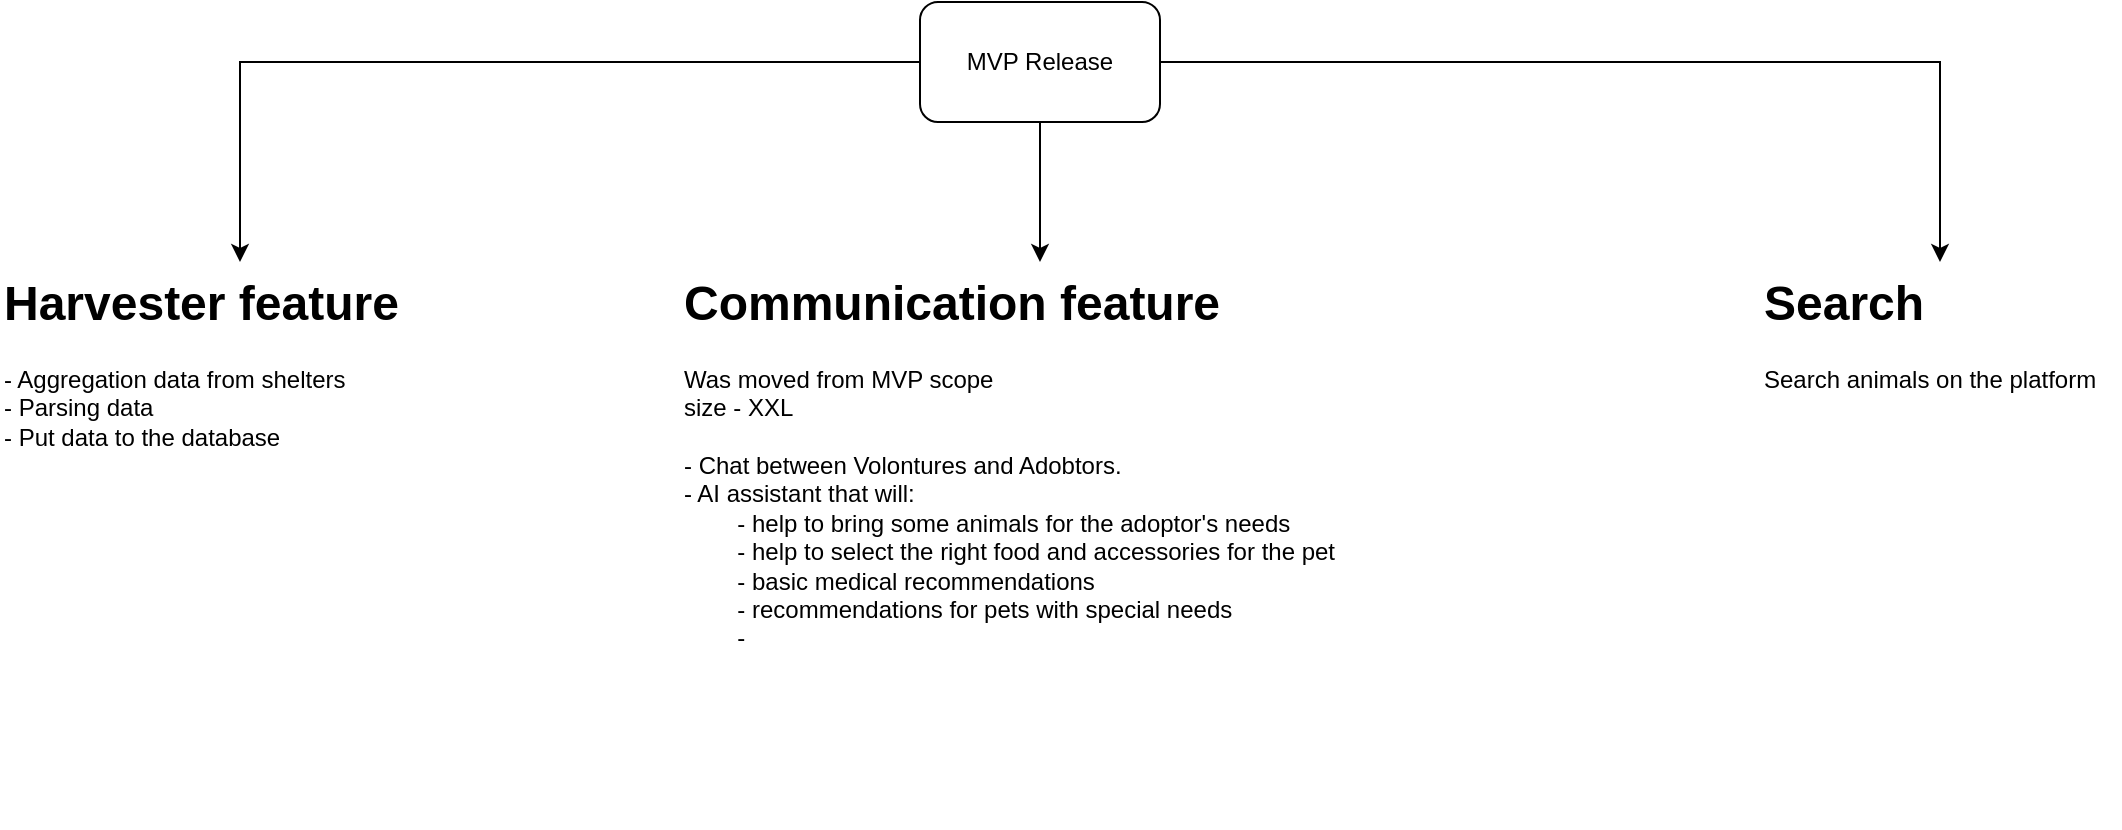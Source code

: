 <mxfile version="26.1.3">
  <diagram name="Сторінка-1" id="smZylFU8Ez6Xz393hW2x">
    <mxGraphModel dx="1242" dy="869" grid="1" gridSize="10" guides="1" tooltips="1" connect="1" arrows="1" fold="1" page="1" pageScale="1" pageWidth="1169" pageHeight="827" math="0" shadow="0">
      <root>
        <mxCell id="0" />
        <mxCell id="1" parent="0" />
        <mxCell id="no2RGBAZu8elhLlSzY0b-4" style="edgeStyle=orthogonalEdgeStyle;rounded=0;orthogonalLoop=1;jettySize=auto;html=1;entryX=0.5;entryY=0;entryDx=0;entryDy=0;" edge="1" parent="1" source="no2RGBAZu8elhLlSzY0b-1" target="no2RGBAZu8elhLlSzY0b-2">
          <mxGeometry relative="1" as="geometry" />
        </mxCell>
        <mxCell id="no2RGBAZu8elhLlSzY0b-5" style="edgeStyle=orthogonalEdgeStyle;rounded=0;orthogonalLoop=1;jettySize=auto;html=1;entryX=0.5;entryY=0;entryDx=0;entryDy=0;" edge="1" parent="1" source="no2RGBAZu8elhLlSzY0b-1" target="no2RGBAZu8elhLlSzY0b-3">
          <mxGeometry relative="1" as="geometry" />
        </mxCell>
        <mxCell id="no2RGBAZu8elhLlSzY0b-7" style="edgeStyle=orthogonalEdgeStyle;rounded=0;orthogonalLoop=1;jettySize=auto;html=1;entryX=0.5;entryY=0;entryDx=0;entryDy=0;" edge="1" parent="1" source="no2RGBAZu8elhLlSzY0b-1" target="no2RGBAZu8elhLlSzY0b-6">
          <mxGeometry relative="1" as="geometry" />
        </mxCell>
        <mxCell id="no2RGBAZu8elhLlSzY0b-1" value="MVP Release" style="rounded=1;whiteSpace=wrap;html=1;" vertex="1" parent="1">
          <mxGeometry x="510" y="60" width="120" height="60" as="geometry" />
        </mxCell>
        <mxCell id="no2RGBAZu8elhLlSzY0b-2" value="&lt;h1 style=&quot;margin-top: 0px;&quot;&gt;&lt;span data-teams=&quot;true&quot;&gt;Harvester feature&lt;/span&gt;&lt;/h1&gt;&lt;p&gt;- Aggregation data from shelters&lt;br&gt;- Parsing data&lt;br&gt;- Put data to the database&lt;/p&gt;&lt;p&gt;&amp;nbsp;&lt;/p&gt;" style="text;html=1;whiteSpace=wrap;overflow=hidden;rounded=0;" vertex="1" parent="1">
          <mxGeometry x="50" y="190" width="240" height="150" as="geometry" />
        </mxCell>
        <mxCell id="no2RGBAZu8elhLlSzY0b-3" value="&lt;h1 style=&quot;margin-top: 0px;&quot;&gt;Communication feature&lt;/h1&gt;&lt;p&gt;Was moved from MVP scope&lt;br&gt;size - XXL&lt;br&gt;&lt;br&gt;- Chat between Volontures and Adobtors.&amp;nbsp;&lt;br&gt;- AI assistant that will:&lt;br&gt;&lt;span style=&quot;white-space: pre;&quot;&gt;&#x9;&lt;/span&gt;- help to bring some animals for the adoptor&#39;s needs&lt;br&gt;&lt;span style=&quot;white-space: pre;&quot;&gt;&#x9;&lt;/span&gt;- help to select the right food and accessories for the pet&lt;br&gt;&lt;span style=&quot;white-space: pre;&quot;&gt;&#x9;&lt;/span&gt;- basic medical recommendations&lt;br&gt;&lt;span style=&quot;white-space: pre;&quot;&gt;&#x9;&lt;/span&gt;- recommendations for pets with special needs&lt;br&gt;&lt;span style=&quot;white-space: pre;&quot;&gt;&#x9;&lt;/span&gt;-&amp;nbsp;&lt;br&gt;&lt;/p&gt;" style="text;html=1;whiteSpace=wrap;overflow=hidden;rounded=0;" vertex="1" parent="1">
          <mxGeometry x="390" y="190" width="360" height="280" as="geometry" />
        </mxCell>
        <mxCell id="no2RGBAZu8elhLlSzY0b-6" value="&lt;h1 style=&quot;margin-top: 0px;&quot;&gt;&lt;span data-teams=&quot;true&quot;&gt;Search&lt;/span&gt;&lt;/h1&gt;&lt;p&gt;Search animals on the platform&amp;nbsp;&lt;/p&gt;" style="text;html=1;whiteSpace=wrap;overflow=hidden;rounded=0;" vertex="1" parent="1">
          <mxGeometry x="930" y="190" width="180" height="120" as="geometry" />
        </mxCell>
      </root>
    </mxGraphModel>
  </diagram>
</mxfile>
